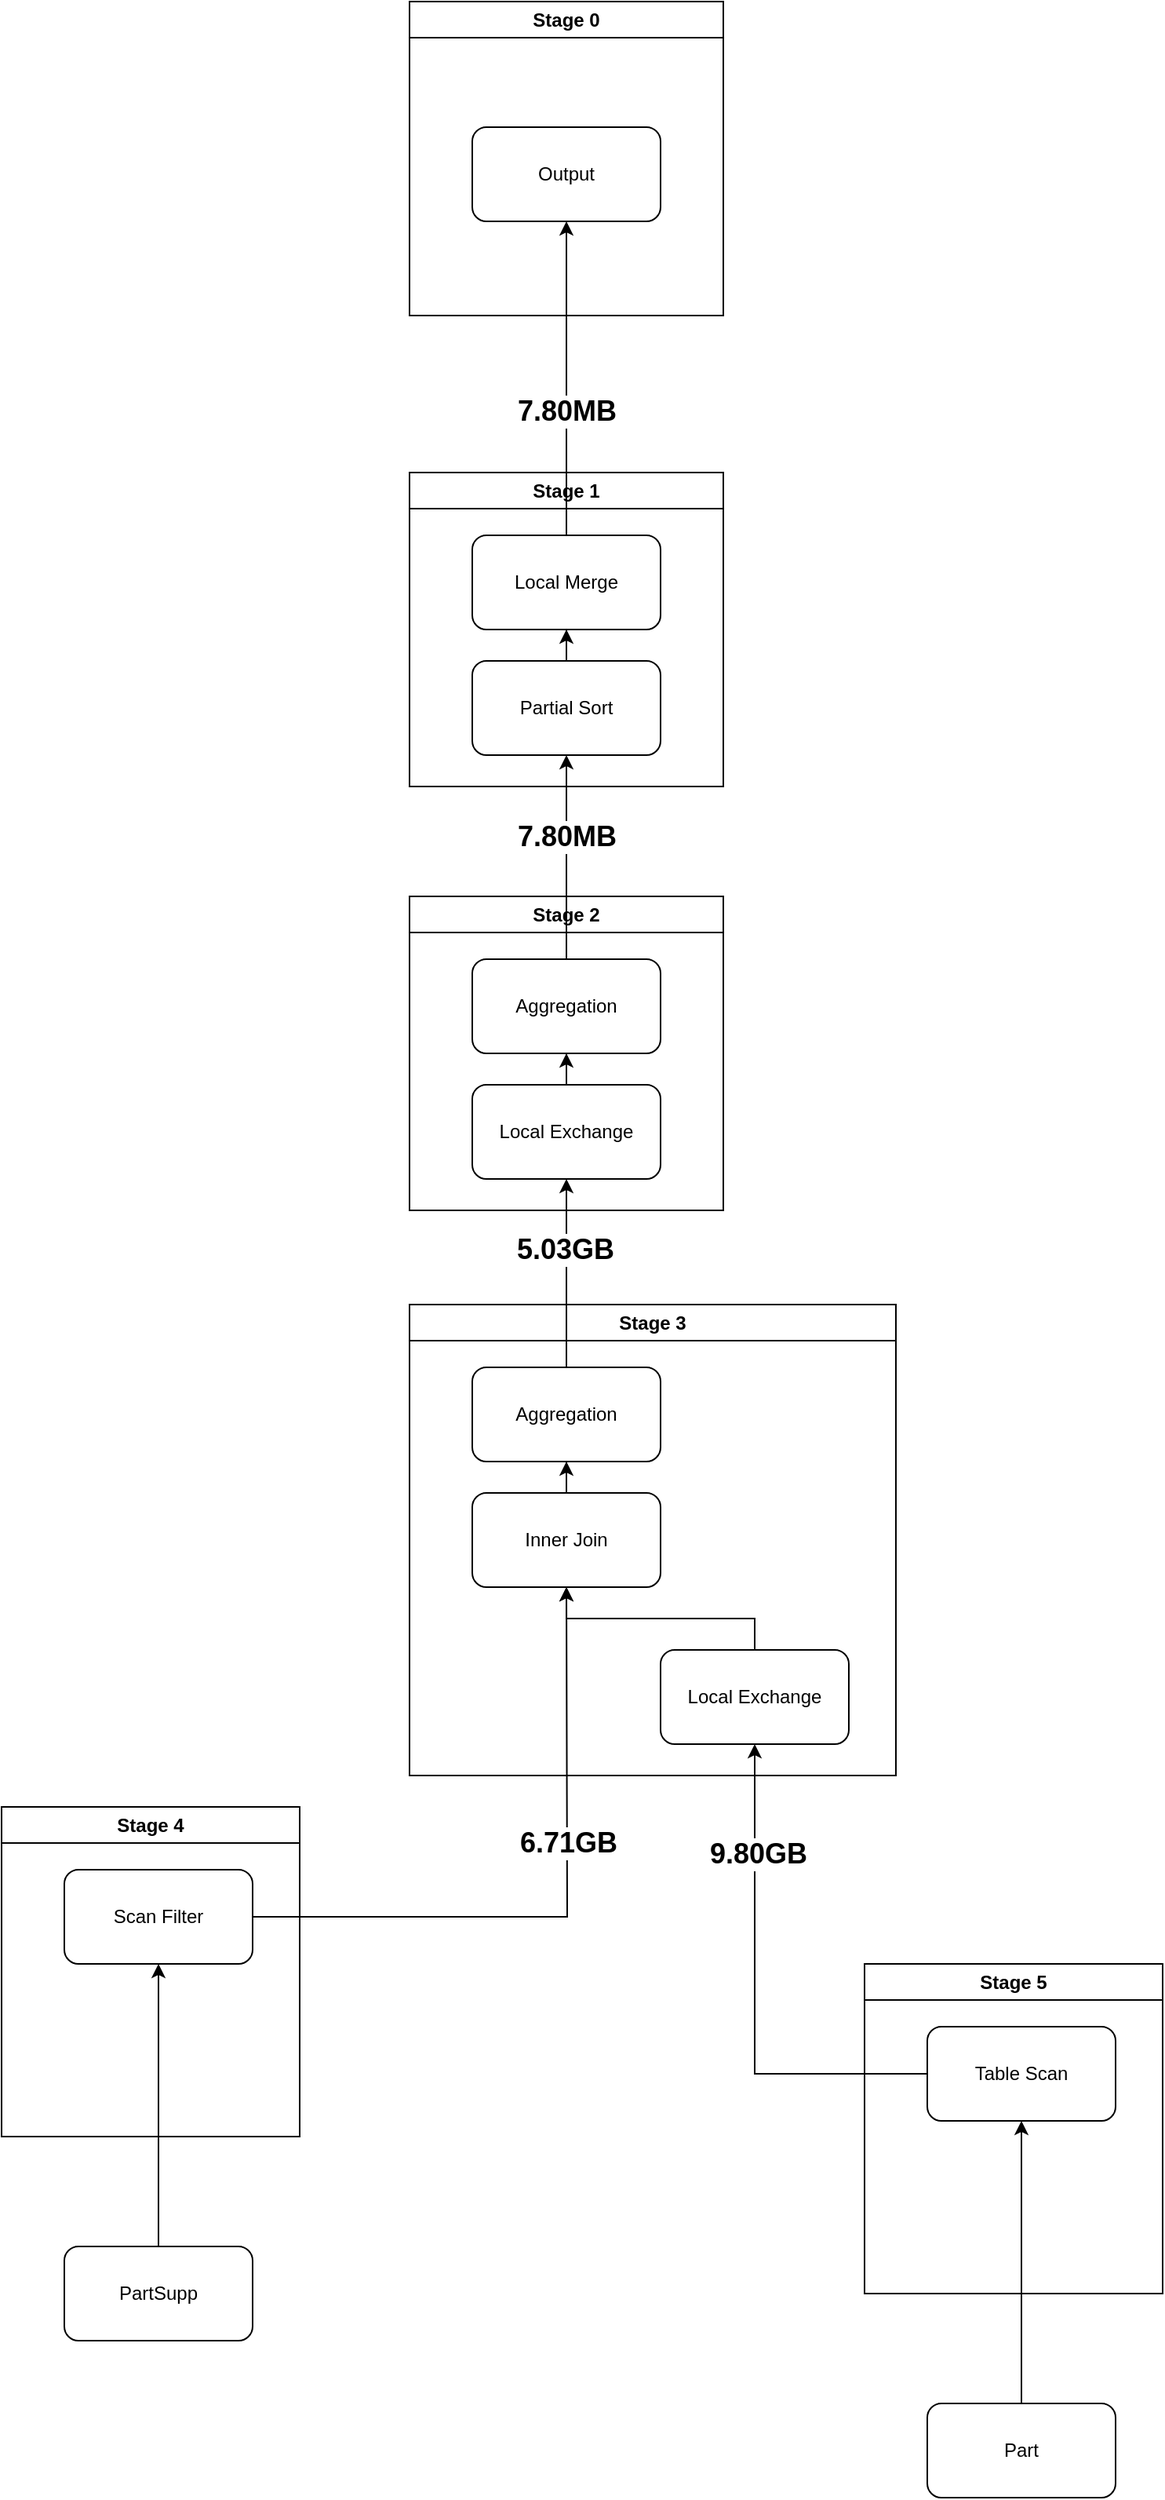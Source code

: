 <mxfile version="24.7.5">
  <diagram name="Seite-1" id="0qBJA2OcskKHXjRreBoT">
    <mxGraphModel dx="2266" dy="877" grid="1" gridSize="10" guides="1" tooltips="1" connect="1" arrows="1" fold="1" page="1" pageScale="1" pageWidth="827" pageHeight="1169" math="0" shadow="0">
      <root>
        <mxCell id="0" />
        <mxCell id="1" parent="0" />
        <mxCell id="yLwDr2I2qwveIQNhpc3Y-3" value="Stage 0" style="swimlane;whiteSpace=wrap;html=1;" vertex="1" parent="1">
          <mxGeometry x="270" y="30" width="200" height="200" as="geometry" />
        </mxCell>
        <mxCell id="yLwDr2I2qwveIQNhpc3Y-4" value="Output" style="rounded=1;whiteSpace=wrap;html=1;" vertex="1" parent="yLwDr2I2qwveIQNhpc3Y-3">
          <mxGeometry x="40" y="80" width="120" height="60" as="geometry" />
        </mxCell>
        <mxCell id="yLwDr2I2qwveIQNhpc3Y-5" value="Stage 1" style="swimlane;whiteSpace=wrap;html=1;" vertex="1" parent="1">
          <mxGeometry x="270" y="330" width="200" height="200" as="geometry" />
        </mxCell>
        <mxCell id="yLwDr2I2qwveIQNhpc3Y-6" value="Local Merge" style="rounded=1;whiteSpace=wrap;html=1;" vertex="1" parent="yLwDr2I2qwveIQNhpc3Y-5">
          <mxGeometry x="40" y="40" width="120" height="60" as="geometry" />
        </mxCell>
        <mxCell id="yLwDr2I2qwveIQNhpc3Y-32" style="edgeStyle=orthogonalEdgeStyle;rounded=0;orthogonalLoop=1;jettySize=auto;html=1;" edge="1" parent="yLwDr2I2qwveIQNhpc3Y-5" source="yLwDr2I2qwveIQNhpc3Y-7" target="yLwDr2I2qwveIQNhpc3Y-6">
          <mxGeometry relative="1" as="geometry" />
        </mxCell>
        <mxCell id="yLwDr2I2qwveIQNhpc3Y-7" value="Partial Sort" style="rounded=1;whiteSpace=wrap;html=1;" vertex="1" parent="yLwDr2I2qwveIQNhpc3Y-5">
          <mxGeometry x="40" y="120" width="120" height="60" as="geometry" />
        </mxCell>
        <mxCell id="yLwDr2I2qwveIQNhpc3Y-8" value="Stage 2" style="swimlane;whiteSpace=wrap;html=1;" vertex="1" parent="1">
          <mxGeometry x="270" y="600" width="200" height="200" as="geometry" />
        </mxCell>
        <mxCell id="yLwDr2I2qwveIQNhpc3Y-9" value="Aggregation" style="rounded=1;whiteSpace=wrap;html=1;" vertex="1" parent="yLwDr2I2qwveIQNhpc3Y-8">
          <mxGeometry x="40" y="40" width="120" height="60" as="geometry" />
        </mxCell>
        <mxCell id="yLwDr2I2qwveIQNhpc3Y-30" style="edgeStyle=orthogonalEdgeStyle;rounded=0;orthogonalLoop=1;jettySize=auto;html=1;" edge="1" parent="yLwDr2I2qwveIQNhpc3Y-8" source="yLwDr2I2qwveIQNhpc3Y-10" target="yLwDr2I2qwveIQNhpc3Y-9">
          <mxGeometry relative="1" as="geometry" />
        </mxCell>
        <mxCell id="yLwDr2I2qwveIQNhpc3Y-10" value="Local Exchange" style="rounded=1;whiteSpace=wrap;html=1;" vertex="1" parent="yLwDr2I2qwveIQNhpc3Y-8">
          <mxGeometry x="40" y="120" width="120" height="60" as="geometry" />
        </mxCell>
        <mxCell id="yLwDr2I2qwveIQNhpc3Y-11" value="Stage 3" style="swimlane;whiteSpace=wrap;html=1;" vertex="1" parent="1">
          <mxGeometry x="270" y="860" width="310" height="300" as="geometry" />
        </mxCell>
        <mxCell id="yLwDr2I2qwveIQNhpc3Y-12" value="Aggregation" style="rounded=1;whiteSpace=wrap;html=1;" vertex="1" parent="yLwDr2I2qwveIQNhpc3Y-11">
          <mxGeometry x="40" y="40" width="120" height="60" as="geometry" />
        </mxCell>
        <mxCell id="yLwDr2I2qwveIQNhpc3Y-28" style="edgeStyle=orthogonalEdgeStyle;rounded=0;orthogonalLoop=1;jettySize=auto;html=1;" edge="1" parent="yLwDr2I2qwveIQNhpc3Y-11" source="yLwDr2I2qwveIQNhpc3Y-13" target="yLwDr2I2qwveIQNhpc3Y-12">
          <mxGeometry relative="1" as="geometry" />
        </mxCell>
        <mxCell id="yLwDr2I2qwveIQNhpc3Y-13" value="Inner Join" style="rounded=1;whiteSpace=wrap;html=1;" vertex="1" parent="yLwDr2I2qwveIQNhpc3Y-11">
          <mxGeometry x="40" y="120" width="120" height="60" as="geometry" />
        </mxCell>
        <mxCell id="yLwDr2I2qwveIQNhpc3Y-26" style="edgeStyle=orthogonalEdgeStyle;rounded=0;orthogonalLoop=1;jettySize=auto;html=1;entryX=0.5;entryY=1;entryDx=0;entryDy=0;" edge="1" parent="yLwDr2I2qwveIQNhpc3Y-11" source="yLwDr2I2qwveIQNhpc3Y-14" target="yLwDr2I2qwveIQNhpc3Y-13">
          <mxGeometry relative="1" as="geometry" />
        </mxCell>
        <mxCell id="yLwDr2I2qwveIQNhpc3Y-14" value="Local Exchange" style="rounded=1;whiteSpace=wrap;html=1;" vertex="1" parent="yLwDr2I2qwveIQNhpc3Y-11">
          <mxGeometry x="160" y="220" width="120" height="60" as="geometry" />
        </mxCell>
        <mxCell id="yLwDr2I2qwveIQNhpc3Y-15" value="Stage 5" style="swimlane;whiteSpace=wrap;html=1;" vertex="1" parent="1">
          <mxGeometry x="560" y="1280" width="190" height="210" as="geometry" />
        </mxCell>
        <mxCell id="yLwDr2I2qwveIQNhpc3Y-16" value="Table Scan" style="rounded=1;whiteSpace=wrap;html=1;" vertex="1" parent="yLwDr2I2qwveIQNhpc3Y-15">
          <mxGeometry x="40" y="40" width="120" height="60" as="geometry" />
        </mxCell>
        <mxCell id="yLwDr2I2qwveIQNhpc3Y-19" value="Stage 4" style="swimlane;whiteSpace=wrap;html=1;" vertex="1" parent="1">
          <mxGeometry x="10" y="1180" width="190" height="210" as="geometry" />
        </mxCell>
        <mxCell id="yLwDr2I2qwveIQNhpc3Y-27" style="edgeStyle=orthogonalEdgeStyle;rounded=0;orthogonalLoop=1;jettySize=auto;html=1;" edge="1" parent="yLwDr2I2qwveIQNhpc3Y-19" source="yLwDr2I2qwveIQNhpc3Y-20">
          <mxGeometry relative="1" as="geometry">
            <mxPoint x="360" y="-140" as="targetPoint" />
          </mxGeometry>
        </mxCell>
        <mxCell id="yLwDr2I2qwveIQNhpc3Y-35" value="&lt;b&gt;&lt;font style=&quot;font-size: 18px;&quot;&gt;6.71GB&lt;/font&gt;&lt;/b&gt;" style="edgeLabel;html=1;align=center;verticalAlign=middle;resizable=0;points=[];" vertex="1" connectable="0" parent="yLwDr2I2qwveIQNhpc3Y-27">
          <mxGeometry x="0.208" relative="1" as="geometry">
            <mxPoint as="offset" />
          </mxGeometry>
        </mxCell>
        <mxCell id="yLwDr2I2qwveIQNhpc3Y-20" value="Scan Filter" style="rounded=1;whiteSpace=wrap;html=1;" vertex="1" parent="yLwDr2I2qwveIQNhpc3Y-19">
          <mxGeometry x="40" y="40" width="120" height="60" as="geometry" />
        </mxCell>
        <mxCell id="yLwDr2I2qwveIQNhpc3Y-24" style="edgeStyle=orthogonalEdgeStyle;rounded=0;orthogonalLoop=1;jettySize=auto;html=1;entryX=0.5;entryY=1;entryDx=0;entryDy=0;" edge="1" parent="1" source="yLwDr2I2qwveIQNhpc3Y-21" target="yLwDr2I2qwveIQNhpc3Y-20">
          <mxGeometry relative="1" as="geometry" />
        </mxCell>
        <mxCell id="yLwDr2I2qwveIQNhpc3Y-21" value="PartSupp" style="rounded=1;whiteSpace=wrap;html=1;" vertex="1" parent="1">
          <mxGeometry x="50" y="1460" width="120" height="60" as="geometry" />
        </mxCell>
        <mxCell id="yLwDr2I2qwveIQNhpc3Y-23" style="edgeStyle=orthogonalEdgeStyle;rounded=0;orthogonalLoop=1;jettySize=auto;html=1;entryX=0.5;entryY=1;entryDx=0;entryDy=0;" edge="1" parent="1" source="yLwDr2I2qwveIQNhpc3Y-22" target="yLwDr2I2qwveIQNhpc3Y-16">
          <mxGeometry relative="1" as="geometry" />
        </mxCell>
        <mxCell id="yLwDr2I2qwveIQNhpc3Y-22" value="Part" style="rounded=1;whiteSpace=wrap;html=1;" vertex="1" parent="1">
          <mxGeometry x="600" y="1560" width="120" height="60" as="geometry" />
        </mxCell>
        <mxCell id="yLwDr2I2qwveIQNhpc3Y-25" style="edgeStyle=orthogonalEdgeStyle;rounded=0;orthogonalLoop=1;jettySize=auto;html=1;entryX=0.5;entryY=1;entryDx=0;entryDy=0;" edge="1" parent="1" source="yLwDr2I2qwveIQNhpc3Y-16" target="yLwDr2I2qwveIQNhpc3Y-14">
          <mxGeometry relative="1" as="geometry" />
        </mxCell>
        <mxCell id="yLwDr2I2qwveIQNhpc3Y-34" value="&lt;b&gt;&lt;font style=&quot;font-size: 18px;&quot;&gt;9.80GB&lt;/font&gt;&lt;/b&gt;" style="edgeLabel;html=1;align=center;verticalAlign=middle;resizable=0;points=[];" vertex="1" connectable="0" parent="yLwDr2I2qwveIQNhpc3Y-25">
          <mxGeometry x="0.565" y="-2" relative="1" as="geometry">
            <mxPoint as="offset" />
          </mxGeometry>
        </mxCell>
        <mxCell id="yLwDr2I2qwveIQNhpc3Y-29" style="edgeStyle=orthogonalEdgeStyle;rounded=0;orthogonalLoop=1;jettySize=auto;html=1;entryX=0.5;entryY=1;entryDx=0;entryDy=0;" edge="1" parent="1" source="yLwDr2I2qwveIQNhpc3Y-12" target="yLwDr2I2qwveIQNhpc3Y-10">
          <mxGeometry relative="1" as="geometry" />
        </mxCell>
        <mxCell id="yLwDr2I2qwveIQNhpc3Y-36" value="&lt;b&gt;&lt;font style=&quot;font-size: 18px;&quot;&gt;5.03GB&lt;/font&gt;&lt;/b&gt;" style="edgeLabel;html=1;align=center;verticalAlign=middle;resizable=0;points=[];" vertex="1" connectable="0" parent="yLwDr2I2qwveIQNhpc3Y-29">
          <mxGeometry x="0.257" y="1" relative="1" as="geometry">
            <mxPoint as="offset" />
          </mxGeometry>
        </mxCell>
        <mxCell id="yLwDr2I2qwveIQNhpc3Y-31" style="edgeStyle=orthogonalEdgeStyle;rounded=0;orthogonalLoop=1;jettySize=auto;html=1;" edge="1" parent="1" source="yLwDr2I2qwveIQNhpc3Y-9" target="yLwDr2I2qwveIQNhpc3Y-7">
          <mxGeometry relative="1" as="geometry" />
        </mxCell>
        <mxCell id="yLwDr2I2qwveIQNhpc3Y-39" value="&lt;b&gt;&lt;font style=&quot;font-size: 18px;&quot;&gt;7.80MB&lt;/font&gt;&lt;/b&gt;" style="edgeLabel;html=1;align=center;verticalAlign=middle;resizable=0;points=[];" vertex="1" connectable="0" parent="yLwDr2I2qwveIQNhpc3Y-31">
          <mxGeometry x="0.206" relative="1" as="geometry">
            <mxPoint as="offset" />
          </mxGeometry>
        </mxCell>
        <mxCell id="yLwDr2I2qwveIQNhpc3Y-33" style="edgeStyle=orthogonalEdgeStyle;rounded=0;orthogonalLoop=1;jettySize=auto;html=1;entryX=0.5;entryY=1;entryDx=0;entryDy=0;" edge="1" parent="1" source="yLwDr2I2qwveIQNhpc3Y-6" target="yLwDr2I2qwveIQNhpc3Y-4">
          <mxGeometry relative="1" as="geometry">
            <mxPoint x="370" y="180" as="targetPoint" />
          </mxGeometry>
        </mxCell>
        <mxCell id="yLwDr2I2qwveIQNhpc3Y-40" value="&lt;b&gt;&lt;font style=&quot;font-size: 18px;&quot;&gt;7.80MB&lt;/font&gt;&lt;/b&gt;" style="edgeLabel;html=1;align=center;verticalAlign=middle;resizable=0;points=[];" vertex="1" connectable="0" parent="yLwDr2I2qwveIQNhpc3Y-33">
          <mxGeometry x="-0.206" relative="1" as="geometry">
            <mxPoint as="offset" />
          </mxGeometry>
        </mxCell>
      </root>
    </mxGraphModel>
  </diagram>
</mxfile>
